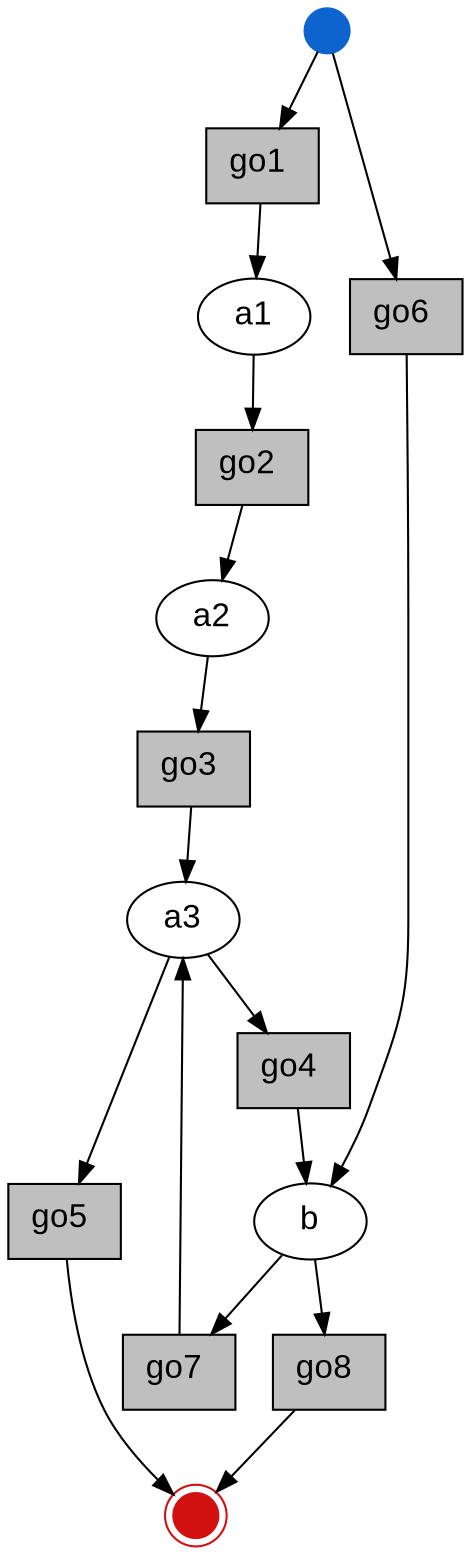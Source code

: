 digraph workflow {
edge [color="#000000"]
graph [bgcolor=transparent]


initial [shape=point; width=0.3; style=filled; color="#0e64ce"; label=""]
a1 [shape=ellipse; fontname="Arial"; fontsize=16; style=filled; color=black; fillcolor=white;]
a2 [shape=ellipse; fontname="Arial"; fontsize=16; style=filled; color=black; fillcolor=white;]
a3 [shape=ellipse; fontname="Arial"; fontsize=16; style=filled; color=black; fillcolor=white;]
b [shape=ellipse; fontname="Arial"; fontsize=16; style=filled; color=black; fillcolor=white;]
terminal [shape=point; width=0.3; peripheries=2; style=filled; color="#d11010"; label=""]

1[label=<<FONT POINT-SIZE="16">go1</FONT><FONT POINT-SIZE="10" COLOR="blue"> </FONT>>shape=box; fontname="Arial"; style=filled; color=black; fillcolor=gray75;]
2[label=<<FONT POINT-SIZE="16">go2</FONT><FONT POINT-SIZE="10" COLOR="blue"> </FONT>>shape=box; fontname="Arial"; style=filled; color=black; fillcolor=gray75;]
3[label=<<FONT POINT-SIZE="16">go3</FONT><FONT POINT-SIZE="10" COLOR="blue"> </FONT>>shape=box; fontname="Arial"; style=filled; color=black; fillcolor=gray75;]
4[label=<<FONT POINT-SIZE="16">go4</FONT><FONT POINT-SIZE="10" COLOR="blue"> </FONT>>shape=box; fontname="Arial"; style=filled; color=black; fillcolor=gray75;]
5[label=<<FONT POINT-SIZE="16">go5</FONT><FONT POINT-SIZE="10" COLOR="blue"> </FONT>>shape=box; fontname="Arial"; style=filled; color=black; fillcolor=gray75;]
6[label=<<FONT POINT-SIZE="16">go6</FONT><FONT POINT-SIZE="10" COLOR="blue"> </FONT>>shape=box; fontname="Arial"; style=filled; color=black; fillcolor=gray75;]
7[label=<<FONT POINT-SIZE="16">go7</FONT><FONT POINT-SIZE="10" COLOR="blue"> </FONT>>shape=box; fontname="Arial"; style=filled; color=black; fillcolor=gray75;]
8[label=<<FONT POINT-SIZE="16">go8</FONT><FONT POINT-SIZE="10" COLOR="blue"> </FONT>>shape=box; fontname="Arial"; style=filled; color=black; fillcolor=gray75;]

initial -> 1 ; 1 -> a1
a1 -> 2 ; 2 -> a2
a2 -> 3 ; 3 -> a3
a3 -> 4 ; 4 -> b
a3 -> 5 ; 5 -> terminal
initial -> 6 ; 6 -> b
b -> 7 ; 7 -> a3
b -> 8 ; 8 -> terminal



}
